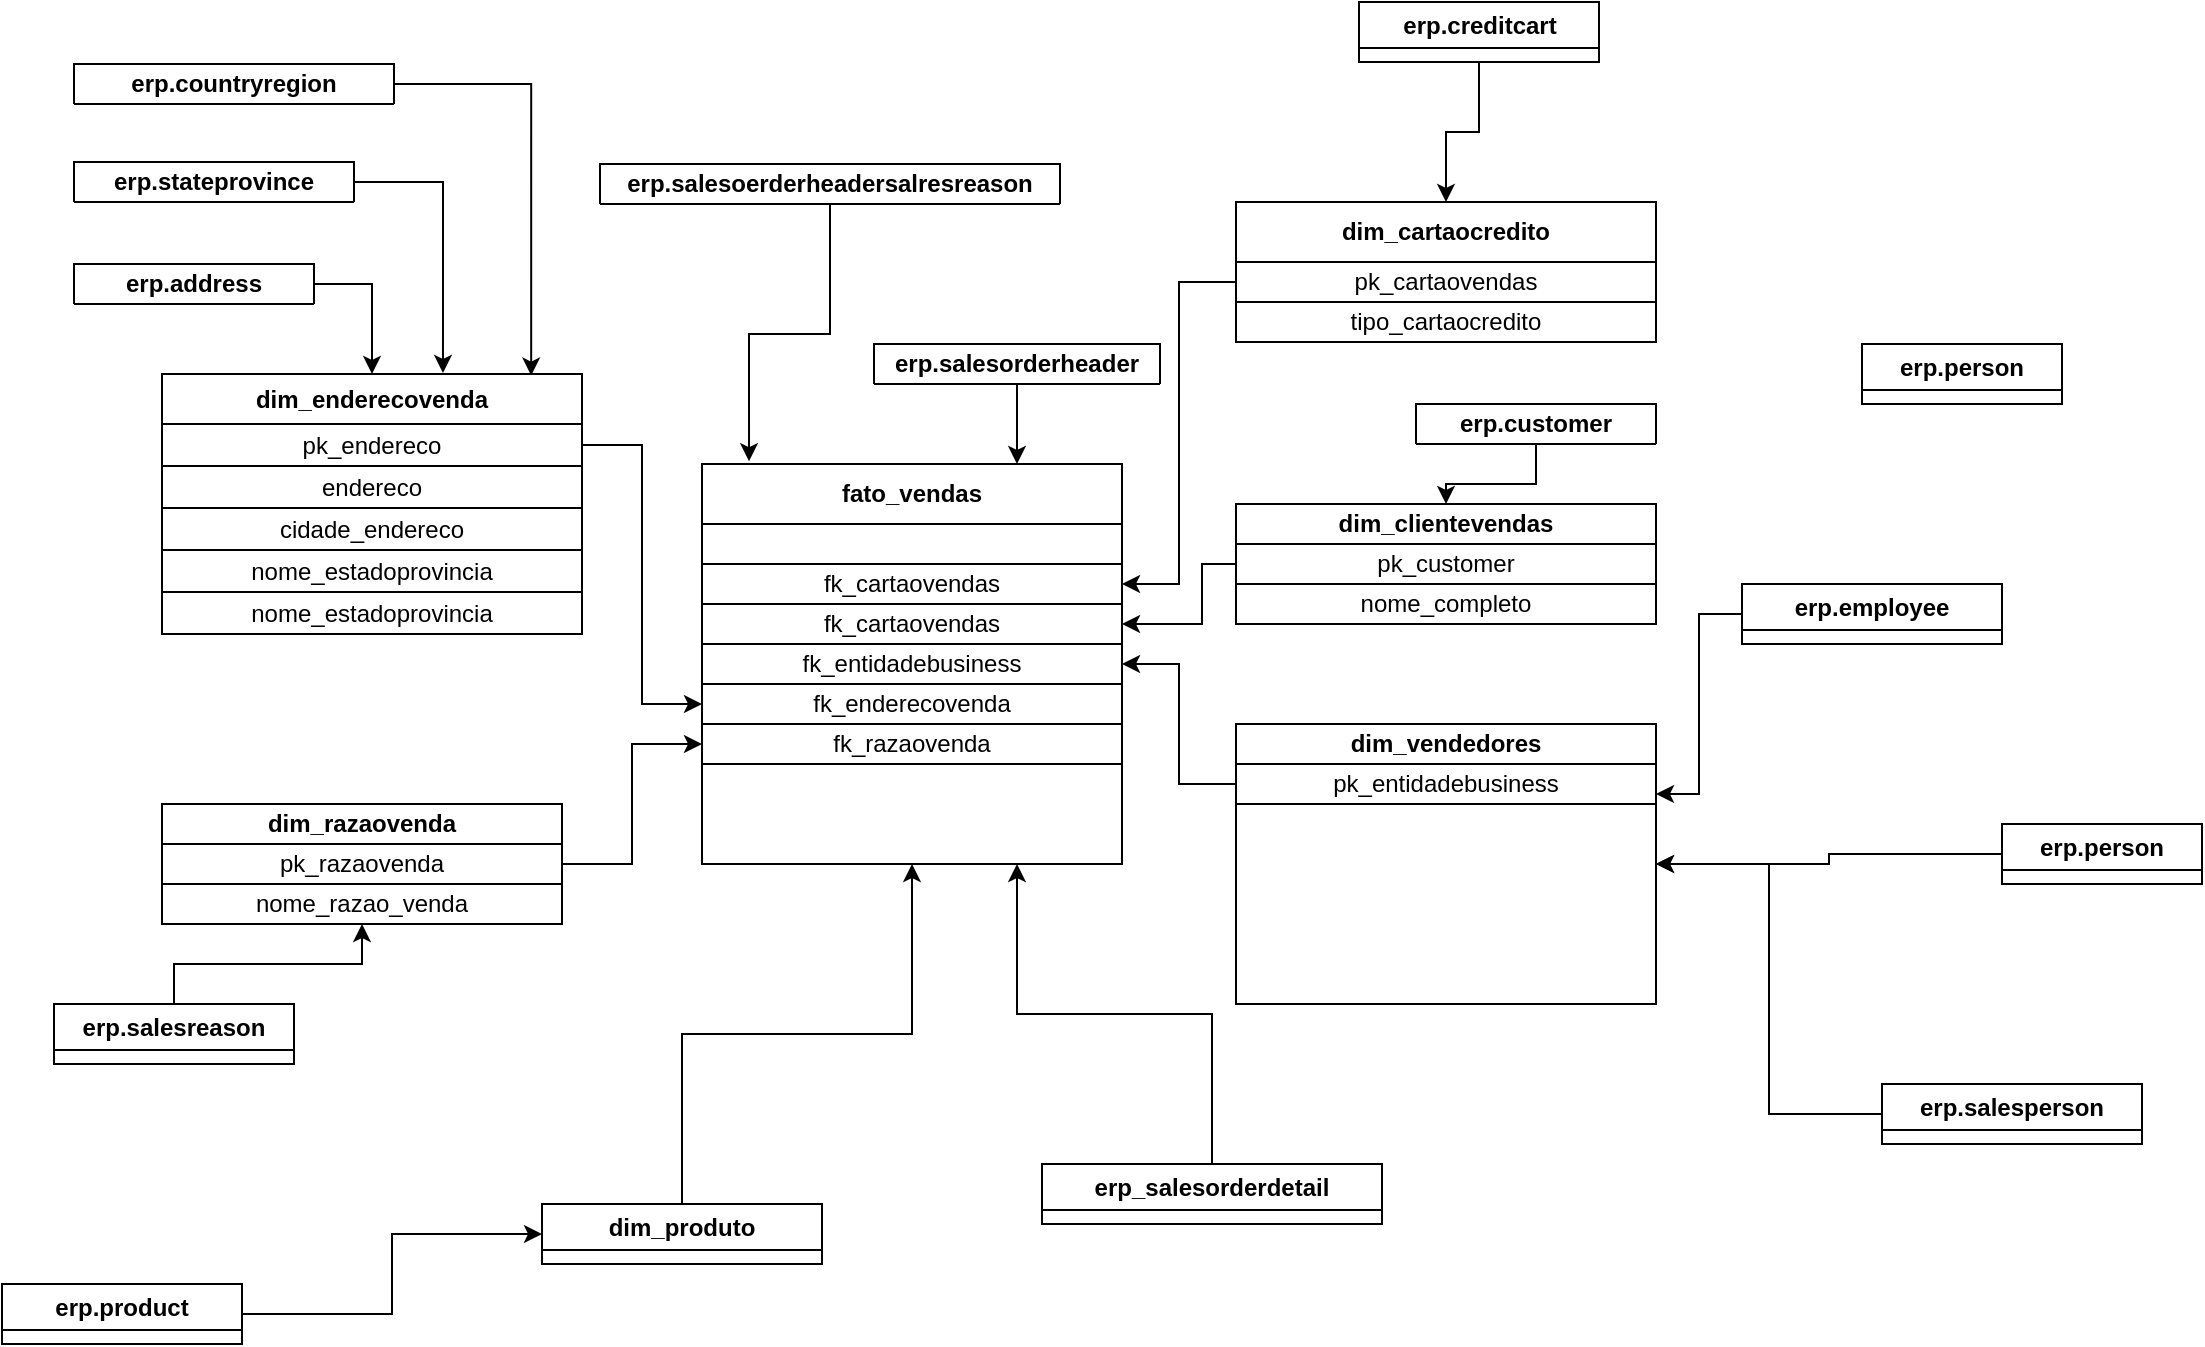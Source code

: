 <mxfile version="20.8.20" type="github">
  <diagram name="Diagrama geral" id="QMUG5JjBFI0rQVF-NiD4">
    <mxGraphModel dx="1538" dy="458" grid="1" gridSize="10" guides="1" tooltips="1" connect="1" arrows="1" fold="1" page="1" pageScale="1" pageWidth="827" pageHeight="1169" math="0" shadow="0">
      <root>
        <mxCell id="0" />
        <mxCell id="1" parent="0" />
        <mxCell id="qsASgj30MXijZk_LZ2rF-31" style="edgeStyle=orthogonalEdgeStyle;rounded=0;orthogonalLoop=1;jettySize=auto;html=1;" parent="1" source="qsASgj30MXijZk_LZ2rF-1" target="qsASgj30MXijZk_LZ2rF-2" edge="1">
          <mxGeometry relative="1" as="geometry" />
        </mxCell>
        <mxCell id="qsASgj30MXijZk_LZ2rF-1" value="erp.creditcart" style="swimlane;whiteSpace=wrap;html=1;" parent="1" vertex="1" collapsed="1">
          <mxGeometry x="652.5" y="229" width="120" height="30" as="geometry">
            <mxRectangle x="30" y="80" width="200" height="200" as="alternateBounds" />
          </mxGeometry>
        </mxCell>
        <mxCell id="qsASgj30MXijZk_LZ2rF-2" value="dim_cartaocredito" style="swimlane;whiteSpace=wrap;html=1;startSize=30;" parent="1" vertex="1">
          <mxGeometry x="591" y="329" width="210" height="70" as="geometry">
            <mxRectangle x="687" y="650" width="140" height="30" as="alternateBounds" />
          </mxGeometry>
        </mxCell>
        <mxCell id="qsASgj30MXijZk_LZ2rF-55" value="pk_cartaovendas" style="whiteSpace=wrap;html=1;" parent="qsASgj30MXijZk_LZ2rF-2" vertex="1">
          <mxGeometry y="30" width="210" height="20" as="geometry" />
        </mxCell>
        <mxCell id="qsASgj30MXijZk_LZ2rF-56" value="tipo_cartaocredito" style="whiteSpace=wrap;html=1;" parent="qsASgj30MXijZk_LZ2rF-2" vertex="1">
          <mxGeometry y="50" width="210" height="20" as="geometry" />
        </mxCell>
        <mxCell id="qsASgj30MXijZk_LZ2rF-41" style="edgeStyle=orthogonalEdgeStyle;rounded=0;orthogonalLoop=1;jettySize=auto;html=1;entryX=0.5;entryY=1;entryDx=0;entryDy=0;" parent="1" source="qsASgj30MXijZk_LZ2rF-4" target="Th9z2LkxomeZ-2pTCL4L-13" edge="1">
          <mxGeometry relative="1" as="geometry" />
        </mxCell>
        <mxCell id="qsASgj30MXijZk_LZ2rF-4" value="erp.salesreason" style="swimlane;whiteSpace=wrap;html=1;" parent="1" vertex="1" collapsed="1">
          <mxGeometry y="730" width="120" height="30" as="geometry">
            <mxRectangle x="50" y="300" width="200" height="200" as="alternateBounds" />
          </mxGeometry>
        </mxCell>
        <mxCell id="qsASgj30MXijZk_LZ2rF-6" value="erp.person" style="swimlane;whiteSpace=wrap;html=1;" parent="1" vertex="1" collapsed="1">
          <mxGeometry x="904" y="400" width="100" height="30" as="geometry">
            <mxRectangle x="314" y="420" width="200" height="200" as="alternateBounds" />
          </mxGeometry>
        </mxCell>
        <mxCell id="qsASgj30MXijZk_LZ2rF-7" value="dim_clientevendas" style="swimlane;whiteSpace=wrap;html=1;startSize=20;" parent="1" vertex="1">
          <mxGeometry x="591" y="480" width="210" height="60" as="geometry">
            <mxRectangle x="650" y="310" width="140" height="30" as="alternateBounds" />
          </mxGeometry>
        </mxCell>
        <mxCell id="Th9z2LkxomeZ-2pTCL4L-2" value="pk_customer" style="whiteSpace=wrap;html=1;" vertex="1" parent="qsASgj30MXijZk_LZ2rF-7">
          <mxGeometry y="20" width="210" height="20" as="geometry" />
        </mxCell>
        <mxCell id="Th9z2LkxomeZ-2pTCL4L-3" value="nome_completo" style="whiteSpace=wrap;html=1;" vertex="1" parent="qsASgj30MXijZk_LZ2rF-7">
          <mxGeometry y="40" width="210" height="20" as="geometry" />
        </mxCell>
        <mxCell id="qsASgj30MXijZk_LZ2rF-38" style="edgeStyle=orthogonalEdgeStyle;rounded=0;orthogonalLoop=1;jettySize=auto;html=1;entryX=0.5;entryY=0;entryDx=0;entryDy=0;exitX=1;exitY=0.5;exitDx=0;exitDy=0;" parent="1" source="qsASgj30MXijZk_LZ2rF-8" target="qsASgj30MXijZk_LZ2rF-11" edge="1">
          <mxGeometry relative="1" as="geometry">
            <mxPoint x="34" y="490" as="targetPoint" />
          </mxGeometry>
        </mxCell>
        <mxCell id="qsASgj30MXijZk_LZ2rF-8" value="erp.address" style="swimlane;whiteSpace=wrap;html=1;" parent="1" vertex="1" collapsed="1">
          <mxGeometry x="10" y="360" width="120" height="20" as="geometry">
            <mxRectangle x="50" y="300" width="200" height="200" as="alternateBounds" />
          </mxGeometry>
        </mxCell>
        <mxCell id="qsASgj30MXijZk_LZ2rF-39" style="edgeStyle=orthogonalEdgeStyle;rounded=0;orthogonalLoop=1;jettySize=auto;html=1;entryX=0.669;entryY=-0.004;entryDx=0;entryDy=0;entryPerimeter=0;exitX=1;exitY=0.5;exitDx=0;exitDy=0;" parent="1" source="qsASgj30MXijZk_LZ2rF-9" target="qsASgj30MXijZk_LZ2rF-11" edge="1">
          <mxGeometry relative="1" as="geometry" />
        </mxCell>
        <mxCell id="qsASgj30MXijZk_LZ2rF-9" value="erp.stateprovince" style="swimlane;whiteSpace=wrap;html=1;startSize=23;" parent="1" vertex="1" collapsed="1">
          <mxGeometry x="10" y="309" width="140" height="20" as="geometry">
            <mxRectangle x="50" y="300" width="200" height="200" as="alternateBounds" />
          </mxGeometry>
        </mxCell>
        <mxCell id="qsASgj30MXijZk_LZ2rF-34" style="edgeStyle=orthogonalEdgeStyle;rounded=0;orthogonalLoop=1;jettySize=auto;html=1;entryX=0.879;entryY=0.006;entryDx=0;entryDy=0;exitX=1;exitY=0.5;exitDx=0;exitDy=0;entryPerimeter=0;" parent="1" source="qsASgj30MXijZk_LZ2rF-10" target="qsASgj30MXijZk_LZ2rF-11" edge="1">
          <mxGeometry relative="1" as="geometry" />
        </mxCell>
        <mxCell id="qsASgj30MXijZk_LZ2rF-10" value="erp.countryregion" style="swimlane;whiteSpace=wrap;html=1;" parent="1" vertex="1" collapsed="1">
          <mxGeometry x="10" y="260" width="160" height="20" as="geometry">
            <mxRectangle x="50" y="300" width="200" height="200" as="alternateBounds" />
          </mxGeometry>
        </mxCell>
        <mxCell id="qsASgj30MXijZk_LZ2rF-25" style="edgeStyle=orthogonalEdgeStyle;rounded=0;orthogonalLoop=1;jettySize=auto;html=1;entryX=0;entryY=0.5;entryDx=0;entryDy=0;exitX=1;exitY=0.5;exitDx=0;exitDy=0;" parent="1" source="Th9z2LkxomeZ-2pTCL4L-14" target="Th9z2LkxomeZ-2pTCL4L-10" edge="1">
          <mxGeometry relative="1" as="geometry" />
        </mxCell>
        <mxCell id="qsASgj30MXijZk_LZ2rF-11" value="dim_enderecovenda" style="swimlane;whiteSpace=wrap;html=1;startSize=25;" parent="1" vertex="1">
          <mxGeometry x="54" y="415" width="210" height="130" as="geometry">
            <mxRectangle x="84" y="420" width="170" height="30" as="alternateBounds" />
          </mxGeometry>
        </mxCell>
        <mxCell id="Th9z2LkxomeZ-2pTCL4L-14" value="pk_endereco" style="whiteSpace=wrap;html=1;" vertex="1" parent="qsASgj30MXijZk_LZ2rF-11">
          <mxGeometry y="25" width="210" height="21" as="geometry" />
        </mxCell>
        <mxCell id="Th9z2LkxomeZ-2pTCL4L-15" value="endereco" style="whiteSpace=wrap;html=1;" vertex="1" parent="qsASgj30MXijZk_LZ2rF-11">
          <mxGeometry y="46" width="210" height="21" as="geometry" />
        </mxCell>
        <mxCell id="Th9z2LkxomeZ-2pTCL4L-16" value="cidade_endereco" style="whiteSpace=wrap;html=1;" vertex="1" parent="qsASgj30MXijZk_LZ2rF-11">
          <mxGeometry y="67" width="210" height="21" as="geometry" />
        </mxCell>
        <mxCell id="Th9z2LkxomeZ-2pTCL4L-17" value="nome_estadoprovincia" style="whiteSpace=wrap;html=1;" vertex="1" parent="qsASgj30MXijZk_LZ2rF-11">
          <mxGeometry y="88" width="210" height="21" as="geometry" />
        </mxCell>
        <mxCell id="Th9z2LkxomeZ-2pTCL4L-18" value="nome_estadoprovincia" style="whiteSpace=wrap;html=1;" vertex="1" parent="qsASgj30MXijZk_LZ2rF-11">
          <mxGeometry y="109" width="210" height="21" as="geometry" />
        </mxCell>
        <mxCell id="qsASgj30MXijZk_LZ2rF-40" style="edgeStyle=orthogonalEdgeStyle;rounded=0;orthogonalLoop=1;jettySize=auto;html=1;entryX=0;entryY=0.5;entryDx=0;entryDy=0;" parent="1" source="qsASgj30MXijZk_LZ2rF-12" target="qsASgj30MXijZk_LZ2rF-13" edge="1">
          <mxGeometry relative="1" as="geometry" />
        </mxCell>
        <mxCell id="qsASgj30MXijZk_LZ2rF-12" value="erp.product" style="swimlane;whiteSpace=wrap;html=1;" parent="1" vertex="1" collapsed="1">
          <mxGeometry x="-26" y="870" width="120" height="30" as="geometry">
            <mxRectangle x="50" y="300" width="200" height="200" as="alternateBounds" />
          </mxGeometry>
        </mxCell>
        <mxCell id="qsASgj30MXijZk_LZ2rF-27" style="edgeStyle=orthogonalEdgeStyle;rounded=0;orthogonalLoop=1;jettySize=auto;html=1;entryX=0.5;entryY=1;entryDx=0;entryDy=0;" parent="1" source="qsASgj30MXijZk_LZ2rF-13" target="qsASgj30MXijZk_LZ2rF-23" edge="1">
          <mxGeometry relative="1" as="geometry" />
        </mxCell>
        <mxCell id="qsASgj30MXijZk_LZ2rF-13" value="dim_produto" style="swimlane;whiteSpace=wrap;html=1;startSize=23;" parent="1" vertex="1" collapsed="1">
          <mxGeometry x="244" y="830" width="140" height="30" as="geometry">
            <mxRectangle x="430" y="180" width="210" height="200" as="alternateBounds" />
          </mxGeometry>
        </mxCell>
        <mxCell id="Th9z2LkxomeZ-2pTCL4L-9" style="edgeStyle=orthogonalEdgeStyle;rounded=0;orthogonalLoop=1;jettySize=auto;html=1;entryX=0;entryY=0.5;entryDx=0;entryDy=0;" edge="1" parent="1" source="qsASgj30MXijZk_LZ2rF-14" target="Th9z2LkxomeZ-2pTCL4L-11">
          <mxGeometry relative="1" as="geometry">
            <mxPoint x="280" y="590" as="targetPoint" />
          </mxGeometry>
        </mxCell>
        <mxCell id="qsASgj30MXijZk_LZ2rF-14" value="dim_razaovenda" style="swimlane;whiteSpace=wrap;html=1;startSize=20;" parent="1" vertex="1">
          <mxGeometry x="54" y="630" width="200" height="60" as="geometry">
            <mxRectangle x="114" y="600" width="120" height="30" as="alternateBounds" />
          </mxGeometry>
        </mxCell>
        <mxCell id="Th9z2LkxomeZ-2pTCL4L-12" value="pk_razaovenda" style="whiteSpace=wrap;html=1;" vertex="1" parent="qsASgj30MXijZk_LZ2rF-14">
          <mxGeometry y="20" width="200" height="20" as="geometry" />
        </mxCell>
        <mxCell id="Th9z2LkxomeZ-2pTCL4L-13" value="nome_razao_venda" style="whiteSpace=wrap;html=1;" vertex="1" parent="qsASgj30MXijZk_LZ2rF-14">
          <mxGeometry y="40" width="200" height="20" as="geometry" />
        </mxCell>
        <mxCell id="Th9z2LkxomeZ-2pTCL4L-23" style="edgeStyle=orthogonalEdgeStyle;rounded=0;orthogonalLoop=1;jettySize=auto;html=1;entryX=0.5;entryY=0;entryDx=0;entryDy=0;" edge="1" parent="1" source="qsASgj30MXijZk_LZ2rF-15" target="qsASgj30MXijZk_LZ2rF-7">
          <mxGeometry relative="1" as="geometry" />
        </mxCell>
        <mxCell id="qsASgj30MXijZk_LZ2rF-15" value="erp.customer" style="swimlane;whiteSpace=wrap;html=1;" parent="1" vertex="1" collapsed="1">
          <mxGeometry x="681" y="430" width="120" height="20" as="geometry">
            <mxRectangle x="50" y="300" width="200" height="200" as="alternateBounds" />
          </mxGeometry>
        </mxCell>
        <mxCell id="qsASgj30MXijZk_LZ2rF-45" style="edgeStyle=orthogonalEdgeStyle;rounded=0;orthogonalLoop=1;jettySize=auto;html=1;entryX=1;entryY=0.5;entryDx=0;entryDy=0;" parent="1" source="qsASgj30MXijZk_LZ2rF-16" target="qsASgj30MXijZk_LZ2rF-19" edge="1">
          <mxGeometry relative="1" as="geometry" />
        </mxCell>
        <mxCell id="qsASgj30MXijZk_LZ2rF-16" value="erp.person" style="swimlane;whiteSpace=wrap;html=1;" parent="1" vertex="1" collapsed="1">
          <mxGeometry x="974" y="640" width="100" height="30" as="geometry">
            <mxRectangle x="314" y="420" width="200" height="200" as="alternateBounds" />
          </mxGeometry>
        </mxCell>
        <mxCell id="qsASgj30MXijZk_LZ2rF-44" style="edgeStyle=orthogonalEdgeStyle;rounded=0;orthogonalLoop=1;jettySize=auto;html=1;entryX=1;entryY=0.5;entryDx=0;entryDy=0;" parent="1" source="qsASgj30MXijZk_LZ2rF-17" target="qsASgj30MXijZk_LZ2rF-19" edge="1">
          <mxGeometry relative="1" as="geometry" />
        </mxCell>
        <mxCell id="qsASgj30MXijZk_LZ2rF-17" value="erp.salesperson" style="swimlane;whiteSpace=wrap;html=1;" parent="1" vertex="1" collapsed="1">
          <mxGeometry x="914" y="770" width="130" height="30" as="geometry">
            <mxRectangle x="314" y="420" width="200" height="200" as="alternateBounds" />
          </mxGeometry>
        </mxCell>
        <mxCell id="qsASgj30MXijZk_LZ2rF-46" style="edgeStyle=orthogonalEdgeStyle;rounded=0;orthogonalLoop=1;jettySize=auto;html=1;entryX=1;entryY=0.25;entryDx=0;entryDy=0;" parent="1" source="qsASgj30MXijZk_LZ2rF-18" target="qsASgj30MXijZk_LZ2rF-19" edge="1">
          <mxGeometry relative="1" as="geometry" />
        </mxCell>
        <mxCell id="qsASgj30MXijZk_LZ2rF-18" value="erp.employee" style="swimlane;whiteSpace=wrap;html=1;" parent="1" vertex="1" collapsed="1">
          <mxGeometry x="844" y="520" width="130" height="30" as="geometry">
            <mxRectangle x="314" y="420" width="200" height="200" as="alternateBounds" />
          </mxGeometry>
        </mxCell>
        <mxCell id="qsASgj30MXijZk_LZ2rF-28" style="edgeStyle=orthogonalEdgeStyle;rounded=0;orthogonalLoop=1;jettySize=auto;html=1;entryX=1;entryY=0.5;entryDx=0;entryDy=0;exitX=0;exitY=0.5;exitDx=0;exitDy=0;" parent="1" source="Th9z2LkxomeZ-2pTCL4L-8" target="qsASgj30MXijZk_LZ2rF-23" edge="1">
          <mxGeometry relative="1" as="geometry">
            <mxPoint x="590" y="580" as="sourcePoint" />
          </mxGeometry>
        </mxCell>
        <mxCell id="qsASgj30MXijZk_LZ2rF-19" value="dim_vendedores" style="swimlane;whiteSpace=wrap;html=1;startSize=20;" parent="1" vertex="1">
          <mxGeometry x="591" y="590" width="210" height="140" as="geometry">
            <mxRectangle x="714" y="670" width="140" height="30" as="alternateBounds" />
          </mxGeometry>
        </mxCell>
        <mxCell id="Th9z2LkxomeZ-2pTCL4L-8" value="pk_entidadebusiness" style="whiteSpace=wrap;html=1;" vertex="1" parent="qsASgj30MXijZk_LZ2rF-19">
          <mxGeometry y="20" width="210" height="20" as="geometry" />
        </mxCell>
        <mxCell id="qsASgj30MXijZk_LZ2rF-52" style="edgeStyle=orthogonalEdgeStyle;rounded=0;orthogonalLoop=1;jettySize=auto;html=1;entryX=0.75;entryY=0;entryDx=0;entryDy=0;" parent="1" source="qsASgj30MXijZk_LZ2rF-20" target="qsASgj30MXijZk_LZ2rF-23" edge="1">
          <mxGeometry relative="1" as="geometry" />
        </mxCell>
        <mxCell id="qsASgj30MXijZk_LZ2rF-20" value="erp.salesorderheader" style="swimlane;whiteSpace=wrap;html=1;" parent="1" vertex="1" collapsed="1">
          <mxGeometry x="410" y="400" width="143" height="20" as="geometry">
            <mxRectangle x="430" y="180" width="210" height="200" as="alternateBounds" />
          </mxGeometry>
        </mxCell>
        <mxCell id="qsASgj30MXijZk_LZ2rF-54" style="edgeStyle=orthogonalEdgeStyle;rounded=0;orthogonalLoop=1;jettySize=auto;html=1;entryX=0.75;entryY=1;entryDx=0;entryDy=0;" parent="1" source="qsASgj30MXijZk_LZ2rF-21" target="qsASgj30MXijZk_LZ2rF-23" edge="1">
          <mxGeometry relative="1" as="geometry" />
        </mxCell>
        <mxCell id="qsASgj30MXijZk_LZ2rF-21" value="erp_salesorderdetail" style="swimlane;whiteSpace=wrap;html=1;" parent="1" vertex="1" collapsed="1">
          <mxGeometry x="494" y="810" width="170" height="30" as="geometry">
            <mxRectangle x="430" y="180" width="210" height="200" as="alternateBounds" />
          </mxGeometry>
        </mxCell>
        <mxCell id="qsASgj30MXijZk_LZ2rF-47" style="edgeStyle=orthogonalEdgeStyle;rounded=0;orthogonalLoop=1;jettySize=auto;html=1;entryX=0.112;entryY=-0.007;entryDx=0;entryDy=0;entryPerimeter=0;" parent="1" source="qsASgj30MXijZk_LZ2rF-22" target="qsASgj30MXijZk_LZ2rF-23" edge="1">
          <mxGeometry relative="1" as="geometry">
            <mxPoint x="374" y="450" as="targetPoint" />
          </mxGeometry>
        </mxCell>
        <mxCell id="qsASgj30MXijZk_LZ2rF-22" value="erp.salesoerderheadersalresreason" style="swimlane;whiteSpace=wrap;html=1;" parent="1" vertex="1" collapsed="1">
          <mxGeometry x="273" y="310" width="230" height="20" as="geometry">
            <mxRectangle x="430" y="180" width="210" height="200" as="alternateBounds" />
          </mxGeometry>
        </mxCell>
        <mxCell id="qsASgj30MXijZk_LZ2rF-23" value="fato_vendas" style="swimlane;whiteSpace=wrap;html=1;startSize=30;" parent="1" vertex="1">
          <mxGeometry x="324" y="460" width="210" height="200" as="geometry">
            <mxRectangle x="350" y="680" width="140" height="30" as="alternateBounds" />
          </mxGeometry>
        </mxCell>
        <mxCell id="qsASgj30MXijZk_LZ2rF-60" value="" style="whiteSpace=wrap;html=1;" parent="qsASgj30MXijZk_LZ2rF-23" vertex="1">
          <mxGeometry y="30" width="210" height="20" as="geometry" />
        </mxCell>
        <mxCell id="qsASgj30MXijZk_LZ2rF-62" value="fk_cartaovendas" style="whiteSpace=wrap;html=1;" parent="qsASgj30MXijZk_LZ2rF-23" vertex="1">
          <mxGeometry y="50" width="210" height="20" as="geometry" />
        </mxCell>
        <mxCell id="Th9z2LkxomeZ-2pTCL4L-4" value="fk_cartaovendas" style="whiteSpace=wrap;html=1;" vertex="1" parent="qsASgj30MXijZk_LZ2rF-23">
          <mxGeometry y="70" width="210" height="20" as="geometry" />
        </mxCell>
        <mxCell id="Th9z2LkxomeZ-2pTCL4L-7" value="fk_entidadebusiness" style="whiteSpace=wrap;html=1;" vertex="1" parent="qsASgj30MXijZk_LZ2rF-23">
          <mxGeometry y="90" width="210" height="20" as="geometry" />
        </mxCell>
        <mxCell id="Th9z2LkxomeZ-2pTCL4L-10" value="fk_enderecovenda" style="whiteSpace=wrap;html=1;" vertex="1" parent="qsASgj30MXijZk_LZ2rF-23">
          <mxGeometry y="110" width="210" height="20" as="geometry" />
        </mxCell>
        <mxCell id="Th9z2LkxomeZ-2pTCL4L-11" value="fk_razaovenda" style="whiteSpace=wrap;html=1;" vertex="1" parent="qsASgj30MXijZk_LZ2rF-23">
          <mxGeometry y="130" width="210" height="20" as="geometry" />
        </mxCell>
        <mxCell id="qsASgj30MXijZk_LZ2rF-63" style="edgeStyle=orthogonalEdgeStyle;rounded=0;orthogonalLoop=1;jettySize=auto;html=1;entryX=1;entryY=0.5;entryDx=0;entryDy=0;" parent="1" source="qsASgj30MXijZk_LZ2rF-55" target="qsASgj30MXijZk_LZ2rF-62" edge="1">
          <mxGeometry relative="1" as="geometry" />
        </mxCell>
        <mxCell id="Th9z2LkxomeZ-2pTCL4L-5" style="edgeStyle=orthogonalEdgeStyle;rounded=0;orthogonalLoop=1;jettySize=auto;html=1;entryX=1;entryY=0.5;entryDx=0;entryDy=0;exitX=0;exitY=0.5;exitDx=0;exitDy=0;" edge="1" parent="1" source="qsASgj30MXijZk_LZ2rF-7" target="Th9z2LkxomeZ-2pTCL4L-4">
          <mxGeometry relative="1" as="geometry">
            <Array as="points">
              <mxPoint x="574" y="510" />
              <mxPoint x="574" y="540" />
            </Array>
          </mxGeometry>
        </mxCell>
      </root>
    </mxGraphModel>
  </diagram>
</mxfile>
